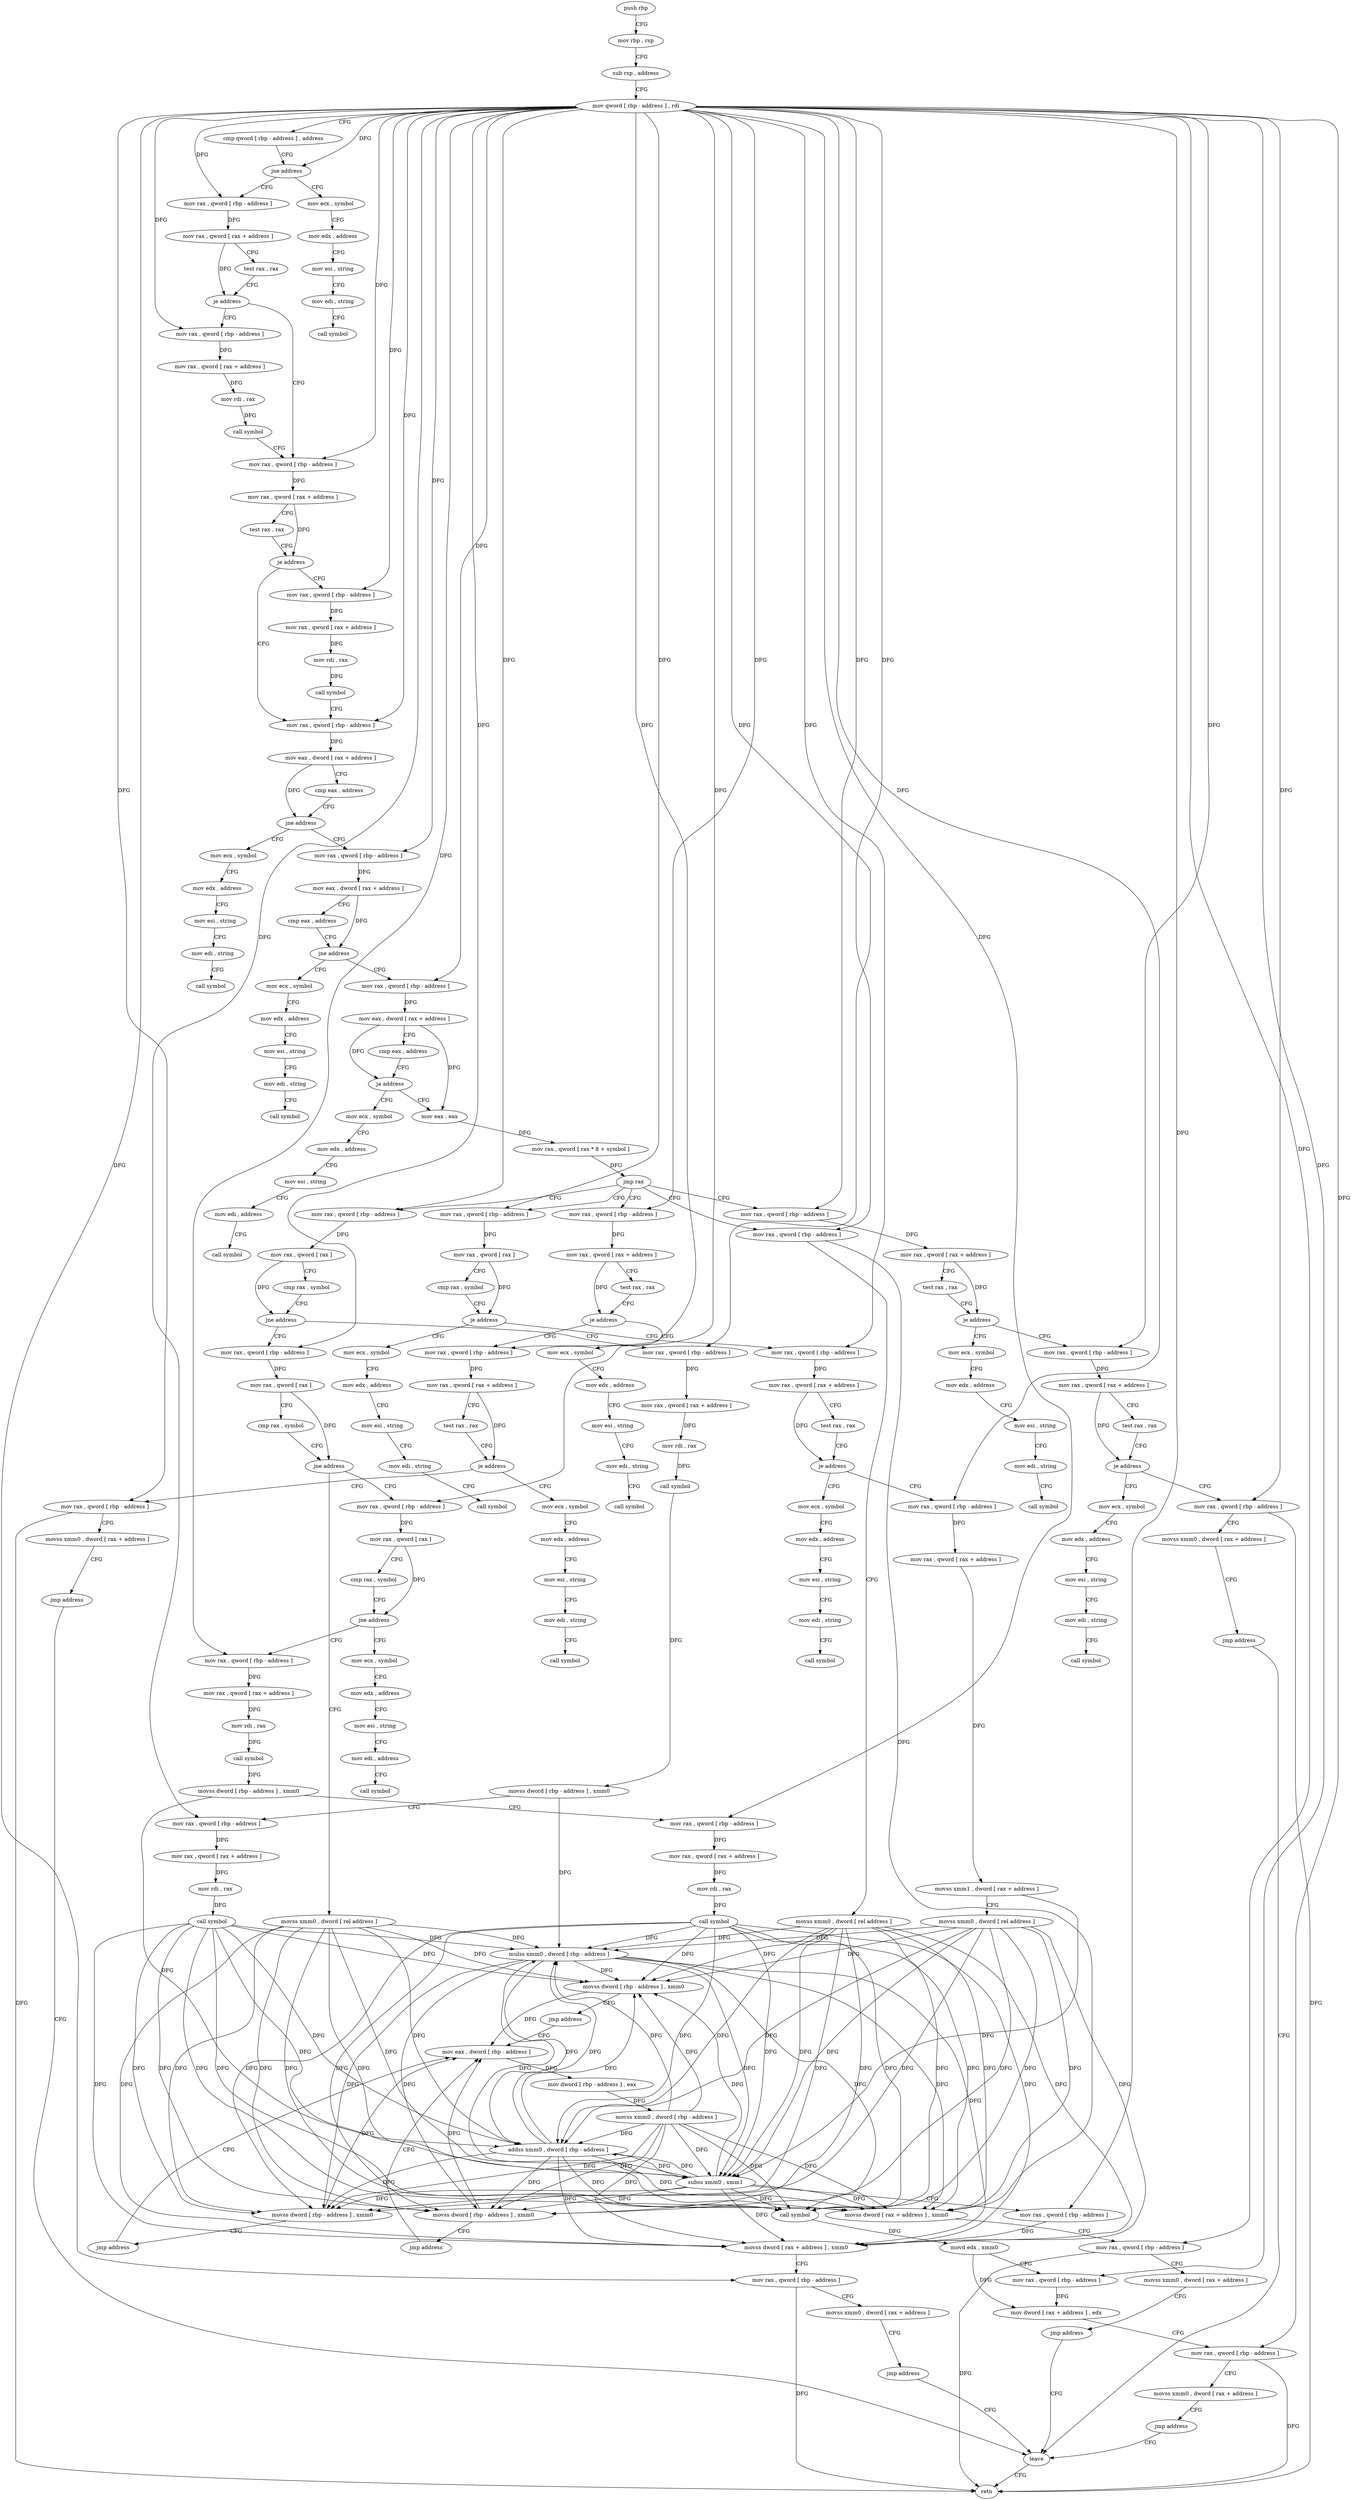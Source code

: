 digraph "func" {
"4231741" [label = "push rbp" ]
"4231742" [label = "mov rbp , rsp" ]
"4231745" [label = "sub rsp , address" ]
"4231749" [label = "mov qword [ rbp - address ] , rdi" ]
"4231753" [label = "cmp qword [ rbp - address ] , address" ]
"4231758" [label = "jne address" ]
"4231785" [label = "mov rax , qword [ rbp - address ]" ]
"4231760" [label = "mov ecx , symbol" ]
"4231789" [label = "mov rax , qword [ rax + address ]" ]
"4231796" [label = "test rax , rax" ]
"4231799" [label = "je address" ]
"4231820" [label = "mov rax , qword [ rbp - address ]" ]
"4231801" [label = "mov rax , qword [ rbp - address ]" ]
"4231765" [label = "mov edx , address" ]
"4231770" [label = "mov esi , string" ]
"4231775" [label = "mov edi , string" ]
"4231780" [label = "call symbol" ]
"4231824" [label = "mov rax , qword [ rax + address ]" ]
"4231831" [label = "test rax , rax" ]
"4231834" [label = "je address" ]
"4231855" [label = "mov rax , qword [ rbp - address ]" ]
"4231836" [label = "mov rax , qword [ rbp - address ]" ]
"4231805" [label = "mov rax , qword [ rax + address ]" ]
"4231812" [label = "mov rdi , rax" ]
"4231815" [label = "call symbol" ]
"4231859" [label = "mov eax , dword [ rax + address ]" ]
"4231862" [label = "cmp eax , address" ]
"4231865" [label = "jne address" ]
"4231892" [label = "mov rax , qword [ rbp - address ]" ]
"4231867" [label = "mov ecx , symbol" ]
"4231840" [label = "mov rax , qword [ rax + address ]" ]
"4231847" [label = "mov rdi , rax" ]
"4231850" [label = "call symbol" ]
"4231896" [label = "mov eax , dword [ rax + address ]" ]
"4231899" [label = "cmp eax , address" ]
"4231902" [label = "jne address" ]
"4231929" [label = "mov rax , qword [ rbp - address ]" ]
"4231904" [label = "mov ecx , symbol" ]
"4231872" [label = "mov edx , address" ]
"4231877" [label = "mov esi , string" ]
"4231882" [label = "mov edi , string" ]
"4231887" [label = "call symbol" ]
"4231933" [label = "mov eax , dword [ rax + address ]" ]
"4231936" [label = "cmp eax , address" ]
"4231939" [label = "ja address" ]
"4232542" [label = "mov ecx , symbol" ]
"4231945" [label = "mov eax , eax" ]
"4231909" [label = "mov edx , address" ]
"4231914" [label = "mov esi , string" ]
"4231919" [label = "mov edi , string" ]
"4231924" [label = "call symbol" ]
"4232547" [label = "mov edx , address" ]
"4232552" [label = "mov esi , string" ]
"4232557" [label = "mov edi , address" ]
"4232562" [label = "call symbol" ]
"4231947" [label = "mov rax , qword [ rax * 8 + symbol ]" ]
"4231955" [label = "jmp rax" ]
"4231957" [label = "mov rax , qword [ rbp - address ]" ]
"4232053" [label = "mov rax , qword [ rbp - address ]" ]
"4232149" [label = "mov rax , qword [ rbp - address ]" ]
"4232281" [label = "mov rax , qword [ rbp - address ]" ]
"4232514" [label = "mov rax , qword [ rbp - address ]" ]
"4231961" [label = "mov rax , qword [ rax + address ]" ]
"4231968" [label = "test rax , rax" ]
"4231971" [label = "je address" ]
"4231998" [label = "mov rax , qword [ rbp - address ]" ]
"4231973" [label = "mov ecx , symbol" ]
"4232057" [label = "mov rax , qword [ rax + address ]" ]
"4232064" [label = "test rax , rax" ]
"4232067" [label = "je address" ]
"4232094" [label = "mov rax , qword [ rbp - address ]" ]
"4232069" [label = "mov ecx , symbol" ]
"4232153" [label = "mov rax , qword [ rax ]" ]
"4232156" [label = "cmp rax , symbol" ]
"4232162" [label = "je address" ]
"4232189" [label = "mov rax , qword [ rbp - address ]" ]
"4232164" [label = "mov ecx , symbol" ]
"4232285" [label = "mov rax , qword [ rax ]" ]
"4232288" [label = "cmp rax , symbol" ]
"4232294" [label = "jne address" ]
"4232351" [label = "mov rax , qword [ rbp - address ]" ]
"4232296" [label = "mov rax , qword [ rbp - address ]" ]
"4232518" [label = "movss xmm0 , dword [ rel address ]" ]
"4232526" [label = "movss dword [ rax + address ] , xmm0" ]
"4232531" [label = "mov rax , qword [ rbp - address ]" ]
"4232535" [label = "movss xmm0 , dword [ rax + address ]" ]
"4232540" [label = "jmp address" ]
"4232567" [label = "leave" ]
"4232002" [label = "mov rax , qword [ rax + address ]" ]
"4232009" [label = "test rax , rax" ]
"4232012" [label = "je address" ]
"4232039" [label = "mov rax , qword [ rbp - address ]" ]
"4232014" [label = "mov ecx , symbol" ]
"4231978" [label = "mov edx , address" ]
"4231983" [label = "mov esi , string" ]
"4231988" [label = "mov edi , string" ]
"4231993" [label = "call symbol" ]
"4232098" [label = "mov rax , qword [ rax + address ]" ]
"4232105" [label = "test rax , rax" ]
"4232108" [label = "je address" ]
"4232135" [label = "mov rax , qword [ rbp - address ]" ]
"4232110" [label = "mov ecx , symbol" ]
"4232074" [label = "mov edx , address" ]
"4232079" [label = "mov esi , string" ]
"4232084" [label = "mov edi , string" ]
"4232089" [label = "call symbol" ]
"4232193" [label = "mov rax , qword [ rax + address ]" ]
"4232200" [label = "test rax , rax" ]
"4232203" [label = "je address" ]
"4232230" [label = "mov rax , qword [ rbp - address ]" ]
"4232205" [label = "mov ecx , symbol" ]
"4232169" [label = "mov edx , address" ]
"4232174" [label = "mov esi , string" ]
"4232179" [label = "mov edi , string" ]
"4232184" [label = "call symbol" ]
"4232355" [label = "mov rax , qword [ rax ]" ]
"4232358" [label = "cmp rax , symbol" ]
"4232364" [label = "jne address" ]
"4232381" [label = "mov rax , qword [ rbp - address ]" ]
"4232366" [label = "movss xmm0 , dword [ rel address ]" ]
"4232300" [label = "mov rax , qword [ rax + address ]" ]
"4232307" [label = "mov rdi , rax" ]
"4232310" [label = "call symbol" ]
"4232315" [label = "movss dword [ rbp - address ] , xmm0" ]
"4232320" [label = "mov rax , qword [ rbp - address ]" ]
"4232324" [label = "mov rax , qword [ rax + address ]" ]
"4232331" [label = "mov rdi , rax" ]
"4232334" [label = "call symbol" ]
"4232339" [label = "mulss xmm0 , dword [ rbp - address ]" ]
"4232344" [label = "movss dword [ rbp - address ] , xmm0" ]
"4232349" [label = "jmp address" ]
"4232476" [label = "mov eax , dword [ rbp - address ]" ]
"4232568" [label = "retn" ]
"4232043" [label = "movss xmm0 , dword [ rax + address ]" ]
"4232048" [label = "jmp address" ]
"4232019" [label = "mov edx , address" ]
"4232024" [label = "mov esi , string" ]
"4232029" [label = "mov edi , string" ]
"4232034" [label = "call symbol" ]
"4232139" [label = "movss xmm0 , dword [ rax + address ]" ]
"4232144" [label = "jmp address" ]
"4232115" [label = "mov edx , address" ]
"4232120" [label = "mov esi , string" ]
"4232125" [label = "mov edi , string" ]
"4232130" [label = "call symbol" ]
"4232234" [label = "mov rax , qword [ rax + address ]" ]
"4232241" [label = "movss xmm1 , dword [ rax + address ]" ]
"4232246" [label = "movss xmm0 , dword [ rel address ]" ]
"4232254" [label = "subss xmm0 , xmm1" ]
"4232258" [label = "mov rax , qword [ rbp - address ]" ]
"4232262" [label = "movss dword [ rax + address ] , xmm0" ]
"4232267" [label = "mov rax , qword [ rbp - address ]" ]
"4232271" [label = "movss xmm0 , dword [ rax + address ]" ]
"4232276" [label = "jmp address" ]
"4232210" [label = "mov edx , address" ]
"4232215" [label = "mov esi , string" ]
"4232220" [label = "mov edi , string" ]
"4232225" [label = "call symbol" ]
"4232385" [label = "mov rax , qword [ rax ]" ]
"4232388" [label = "cmp rax , symbol" ]
"4232394" [label = "jne address" ]
"4232451" [label = "mov ecx , symbol" ]
"4232396" [label = "mov rax , qword [ rbp - address ]" ]
"4232374" [label = "movss dword [ rbp - address ] , xmm0" ]
"4232379" [label = "jmp address" ]
"4232479" [label = "mov dword [ rbp - address ] , eax" ]
"4232482" [label = "movss xmm0 , dword [ rbp - address ]" ]
"4232487" [label = "call symbol" ]
"4232492" [label = "movd edx , xmm0" ]
"4232496" [label = "mov rax , qword [ rbp - address ]" ]
"4232500" [label = "mov dword [ rax + address ] , edx" ]
"4232503" [label = "mov rax , qword [ rbp - address ]" ]
"4232507" [label = "movss xmm0 , dword [ rax + address ]" ]
"4232512" [label = "jmp address" ]
"4232456" [label = "mov edx , address" ]
"4232461" [label = "mov esi , string" ]
"4232466" [label = "mov edi , address" ]
"4232471" [label = "call symbol" ]
"4232400" [label = "mov rax , qword [ rax + address ]" ]
"4232407" [label = "mov rdi , rax" ]
"4232410" [label = "call symbol" ]
"4232415" [label = "movss dword [ rbp - address ] , xmm0" ]
"4232420" [label = "mov rax , qword [ rbp - address ]" ]
"4232424" [label = "mov rax , qword [ rax + address ]" ]
"4232431" [label = "mov rdi , rax" ]
"4232434" [label = "call symbol" ]
"4232439" [label = "addss xmm0 , dword [ rbp - address ]" ]
"4232444" [label = "movss dword [ rbp - address ] , xmm0" ]
"4232449" [label = "jmp address" ]
"4231741" -> "4231742" [ label = "CFG" ]
"4231742" -> "4231745" [ label = "CFG" ]
"4231745" -> "4231749" [ label = "CFG" ]
"4231749" -> "4231753" [ label = "CFG" ]
"4231749" -> "4231758" [ label = "DFG" ]
"4231749" -> "4231785" [ label = "DFG" ]
"4231749" -> "4231820" [ label = "DFG" ]
"4231749" -> "4231801" [ label = "DFG" ]
"4231749" -> "4231855" [ label = "DFG" ]
"4231749" -> "4231836" [ label = "DFG" ]
"4231749" -> "4231892" [ label = "DFG" ]
"4231749" -> "4231929" [ label = "DFG" ]
"4231749" -> "4231957" [ label = "DFG" ]
"4231749" -> "4232053" [ label = "DFG" ]
"4231749" -> "4232149" [ label = "DFG" ]
"4231749" -> "4232281" [ label = "DFG" ]
"4231749" -> "4232514" [ label = "DFG" ]
"4231749" -> "4232531" [ label = "DFG" ]
"4231749" -> "4231998" [ label = "DFG" ]
"4231749" -> "4232094" [ label = "DFG" ]
"4231749" -> "4232189" [ label = "DFG" ]
"4231749" -> "4232351" [ label = "DFG" ]
"4231749" -> "4232296" [ label = "DFG" ]
"4231749" -> "4232320" [ label = "DFG" ]
"4231749" -> "4232039" [ label = "DFG" ]
"4231749" -> "4232135" [ label = "DFG" ]
"4231749" -> "4232230" [ label = "DFG" ]
"4231749" -> "4232258" [ label = "DFG" ]
"4231749" -> "4232267" [ label = "DFG" ]
"4231749" -> "4232381" [ label = "DFG" ]
"4231749" -> "4232496" [ label = "DFG" ]
"4231749" -> "4232503" [ label = "DFG" ]
"4231749" -> "4232396" [ label = "DFG" ]
"4231749" -> "4232420" [ label = "DFG" ]
"4231753" -> "4231758" [ label = "CFG" ]
"4231758" -> "4231785" [ label = "CFG" ]
"4231758" -> "4231760" [ label = "CFG" ]
"4231785" -> "4231789" [ label = "DFG" ]
"4231760" -> "4231765" [ label = "CFG" ]
"4231789" -> "4231796" [ label = "CFG" ]
"4231789" -> "4231799" [ label = "DFG" ]
"4231796" -> "4231799" [ label = "CFG" ]
"4231799" -> "4231820" [ label = "CFG" ]
"4231799" -> "4231801" [ label = "CFG" ]
"4231820" -> "4231824" [ label = "DFG" ]
"4231801" -> "4231805" [ label = "DFG" ]
"4231765" -> "4231770" [ label = "CFG" ]
"4231770" -> "4231775" [ label = "CFG" ]
"4231775" -> "4231780" [ label = "CFG" ]
"4231824" -> "4231831" [ label = "CFG" ]
"4231824" -> "4231834" [ label = "DFG" ]
"4231831" -> "4231834" [ label = "CFG" ]
"4231834" -> "4231855" [ label = "CFG" ]
"4231834" -> "4231836" [ label = "CFG" ]
"4231855" -> "4231859" [ label = "DFG" ]
"4231836" -> "4231840" [ label = "DFG" ]
"4231805" -> "4231812" [ label = "DFG" ]
"4231812" -> "4231815" [ label = "DFG" ]
"4231815" -> "4231820" [ label = "CFG" ]
"4231859" -> "4231862" [ label = "CFG" ]
"4231859" -> "4231865" [ label = "DFG" ]
"4231862" -> "4231865" [ label = "CFG" ]
"4231865" -> "4231892" [ label = "CFG" ]
"4231865" -> "4231867" [ label = "CFG" ]
"4231892" -> "4231896" [ label = "DFG" ]
"4231867" -> "4231872" [ label = "CFG" ]
"4231840" -> "4231847" [ label = "DFG" ]
"4231847" -> "4231850" [ label = "DFG" ]
"4231850" -> "4231855" [ label = "CFG" ]
"4231896" -> "4231899" [ label = "CFG" ]
"4231896" -> "4231902" [ label = "DFG" ]
"4231899" -> "4231902" [ label = "CFG" ]
"4231902" -> "4231929" [ label = "CFG" ]
"4231902" -> "4231904" [ label = "CFG" ]
"4231929" -> "4231933" [ label = "DFG" ]
"4231904" -> "4231909" [ label = "CFG" ]
"4231872" -> "4231877" [ label = "CFG" ]
"4231877" -> "4231882" [ label = "CFG" ]
"4231882" -> "4231887" [ label = "CFG" ]
"4231933" -> "4231936" [ label = "CFG" ]
"4231933" -> "4231939" [ label = "DFG" ]
"4231933" -> "4231945" [ label = "DFG" ]
"4231936" -> "4231939" [ label = "CFG" ]
"4231939" -> "4232542" [ label = "CFG" ]
"4231939" -> "4231945" [ label = "CFG" ]
"4232542" -> "4232547" [ label = "CFG" ]
"4231945" -> "4231947" [ label = "DFG" ]
"4231909" -> "4231914" [ label = "CFG" ]
"4231914" -> "4231919" [ label = "CFG" ]
"4231919" -> "4231924" [ label = "CFG" ]
"4232547" -> "4232552" [ label = "CFG" ]
"4232552" -> "4232557" [ label = "CFG" ]
"4232557" -> "4232562" [ label = "CFG" ]
"4231947" -> "4231955" [ label = "DFG" ]
"4231955" -> "4231957" [ label = "CFG" ]
"4231955" -> "4232053" [ label = "CFG" ]
"4231955" -> "4232149" [ label = "CFG" ]
"4231955" -> "4232281" [ label = "CFG" ]
"4231955" -> "4232514" [ label = "CFG" ]
"4231957" -> "4231961" [ label = "DFG" ]
"4232053" -> "4232057" [ label = "DFG" ]
"4232149" -> "4232153" [ label = "DFG" ]
"4232281" -> "4232285" [ label = "DFG" ]
"4232514" -> "4232518" [ label = "CFG" ]
"4232514" -> "4232526" [ label = "DFG" ]
"4231961" -> "4231968" [ label = "CFG" ]
"4231961" -> "4231971" [ label = "DFG" ]
"4231968" -> "4231971" [ label = "CFG" ]
"4231971" -> "4231998" [ label = "CFG" ]
"4231971" -> "4231973" [ label = "CFG" ]
"4231998" -> "4232002" [ label = "DFG" ]
"4231973" -> "4231978" [ label = "CFG" ]
"4232057" -> "4232064" [ label = "CFG" ]
"4232057" -> "4232067" [ label = "DFG" ]
"4232064" -> "4232067" [ label = "CFG" ]
"4232067" -> "4232094" [ label = "CFG" ]
"4232067" -> "4232069" [ label = "CFG" ]
"4232094" -> "4232098" [ label = "DFG" ]
"4232069" -> "4232074" [ label = "CFG" ]
"4232153" -> "4232156" [ label = "CFG" ]
"4232153" -> "4232162" [ label = "DFG" ]
"4232156" -> "4232162" [ label = "CFG" ]
"4232162" -> "4232189" [ label = "CFG" ]
"4232162" -> "4232164" [ label = "CFG" ]
"4232189" -> "4232193" [ label = "DFG" ]
"4232164" -> "4232169" [ label = "CFG" ]
"4232285" -> "4232288" [ label = "CFG" ]
"4232285" -> "4232294" [ label = "DFG" ]
"4232288" -> "4232294" [ label = "CFG" ]
"4232294" -> "4232351" [ label = "CFG" ]
"4232294" -> "4232296" [ label = "CFG" ]
"4232351" -> "4232355" [ label = "DFG" ]
"4232296" -> "4232300" [ label = "DFG" ]
"4232518" -> "4232526" [ label = "DFG" ]
"4232518" -> "4232339" [ label = "DFG" ]
"4232518" -> "4232344" [ label = "DFG" ]
"4232518" -> "4232254" [ label = "DFG" ]
"4232518" -> "4232262" [ label = "DFG" ]
"4232518" -> "4232374" [ label = "DFG" ]
"4232518" -> "4232487" [ label = "DFG" ]
"4232518" -> "4232439" [ label = "DFG" ]
"4232518" -> "4232444" [ label = "DFG" ]
"4232526" -> "4232531" [ label = "CFG" ]
"4232531" -> "4232535" [ label = "CFG" ]
"4232531" -> "4232568" [ label = "DFG" ]
"4232535" -> "4232540" [ label = "CFG" ]
"4232540" -> "4232567" [ label = "CFG" ]
"4232567" -> "4232568" [ label = "CFG" ]
"4232002" -> "4232009" [ label = "CFG" ]
"4232002" -> "4232012" [ label = "DFG" ]
"4232009" -> "4232012" [ label = "CFG" ]
"4232012" -> "4232039" [ label = "CFG" ]
"4232012" -> "4232014" [ label = "CFG" ]
"4232039" -> "4232043" [ label = "CFG" ]
"4232039" -> "4232568" [ label = "DFG" ]
"4232014" -> "4232019" [ label = "CFG" ]
"4231978" -> "4231983" [ label = "CFG" ]
"4231983" -> "4231988" [ label = "CFG" ]
"4231988" -> "4231993" [ label = "CFG" ]
"4232098" -> "4232105" [ label = "CFG" ]
"4232098" -> "4232108" [ label = "DFG" ]
"4232105" -> "4232108" [ label = "CFG" ]
"4232108" -> "4232135" [ label = "CFG" ]
"4232108" -> "4232110" [ label = "CFG" ]
"4232135" -> "4232139" [ label = "CFG" ]
"4232135" -> "4232568" [ label = "DFG" ]
"4232110" -> "4232115" [ label = "CFG" ]
"4232074" -> "4232079" [ label = "CFG" ]
"4232079" -> "4232084" [ label = "CFG" ]
"4232084" -> "4232089" [ label = "CFG" ]
"4232193" -> "4232200" [ label = "CFG" ]
"4232193" -> "4232203" [ label = "DFG" ]
"4232200" -> "4232203" [ label = "CFG" ]
"4232203" -> "4232230" [ label = "CFG" ]
"4232203" -> "4232205" [ label = "CFG" ]
"4232230" -> "4232234" [ label = "DFG" ]
"4232205" -> "4232210" [ label = "CFG" ]
"4232169" -> "4232174" [ label = "CFG" ]
"4232174" -> "4232179" [ label = "CFG" ]
"4232179" -> "4232184" [ label = "CFG" ]
"4232355" -> "4232358" [ label = "CFG" ]
"4232355" -> "4232364" [ label = "DFG" ]
"4232358" -> "4232364" [ label = "CFG" ]
"4232364" -> "4232381" [ label = "CFG" ]
"4232364" -> "4232366" [ label = "CFG" ]
"4232381" -> "4232385" [ label = "DFG" ]
"4232366" -> "4232374" [ label = "DFG" ]
"4232366" -> "4232526" [ label = "DFG" ]
"4232366" -> "4232344" [ label = "DFG" ]
"4232366" -> "4232262" [ label = "DFG" ]
"4232366" -> "4232339" [ label = "DFG" ]
"4232366" -> "4232254" [ label = "DFG" ]
"4232366" -> "4232487" [ label = "DFG" ]
"4232366" -> "4232439" [ label = "DFG" ]
"4232366" -> "4232444" [ label = "DFG" ]
"4232300" -> "4232307" [ label = "DFG" ]
"4232307" -> "4232310" [ label = "DFG" ]
"4232310" -> "4232315" [ label = "DFG" ]
"4232315" -> "4232320" [ label = "CFG" ]
"4232315" -> "4232339" [ label = "DFG" ]
"4232320" -> "4232324" [ label = "DFG" ]
"4232324" -> "4232331" [ label = "DFG" ]
"4232331" -> "4232334" [ label = "DFG" ]
"4232334" -> "4232339" [ label = "DFG" ]
"4232334" -> "4232526" [ label = "DFG" ]
"4232334" -> "4232344" [ label = "DFG" ]
"4232334" -> "4232254" [ label = "DFG" ]
"4232334" -> "4232262" [ label = "DFG" ]
"4232334" -> "4232374" [ label = "DFG" ]
"4232334" -> "4232487" [ label = "DFG" ]
"4232334" -> "4232439" [ label = "DFG" ]
"4232334" -> "4232444" [ label = "DFG" ]
"4232339" -> "4232344" [ label = "DFG" ]
"4232339" -> "4232526" [ label = "DFG" ]
"4232339" -> "4232254" [ label = "DFG" ]
"4232339" -> "4232262" [ label = "DFG" ]
"4232339" -> "4232374" [ label = "DFG" ]
"4232339" -> "4232487" [ label = "DFG" ]
"4232339" -> "4232439" [ label = "DFG" ]
"4232339" -> "4232444" [ label = "DFG" ]
"4232344" -> "4232349" [ label = "CFG" ]
"4232344" -> "4232476" [ label = "DFG" ]
"4232349" -> "4232476" [ label = "CFG" ]
"4232476" -> "4232479" [ label = "DFG" ]
"4232043" -> "4232048" [ label = "CFG" ]
"4232048" -> "4232567" [ label = "CFG" ]
"4232019" -> "4232024" [ label = "CFG" ]
"4232024" -> "4232029" [ label = "CFG" ]
"4232029" -> "4232034" [ label = "CFG" ]
"4232139" -> "4232144" [ label = "CFG" ]
"4232144" -> "4232567" [ label = "CFG" ]
"4232115" -> "4232120" [ label = "CFG" ]
"4232120" -> "4232125" [ label = "CFG" ]
"4232125" -> "4232130" [ label = "CFG" ]
"4232234" -> "4232241" [ label = "DFG" ]
"4232241" -> "4232246" [ label = "CFG" ]
"4232241" -> "4232254" [ label = "DFG" ]
"4232246" -> "4232254" [ label = "DFG" ]
"4232246" -> "4232526" [ label = "DFG" ]
"4232246" -> "4232344" [ label = "DFG" ]
"4232246" -> "4232339" [ label = "DFG" ]
"4232246" -> "4232262" [ label = "DFG" ]
"4232246" -> "4232374" [ label = "DFG" ]
"4232246" -> "4232487" [ label = "DFG" ]
"4232246" -> "4232439" [ label = "DFG" ]
"4232246" -> "4232444" [ label = "DFG" ]
"4232254" -> "4232258" [ label = "CFG" ]
"4232254" -> "4232526" [ label = "DFG" ]
"4232254" -> "4232344" [ label = "DFG" ]
"4232254" -> "4232339" [ label = "DFG" ]
"4232254" -> "4232262" [ label = "DFG" ]
"4232254" -> "4232374" [ label = "DFG" ]
"4232254" -> "4232487" [ label = "DFG" ]
"4232254" -> "4232439" [ label = "DFG" ]
"4232254" -> "4232444" [ label = "DFG" ]
"4232258" -> "4232262" [ label = "DFG" ]
"4232262" -> "4232267" [ label = "CFG" ]
"4232267" -> "4232271" [ label = "CFG" ]
"4232267" -> "4232568" [ label = "DFG" ]
"4232271" -> "4232276" [ label = "CFG" ]
"4232276" -> "4232567" [ label = "CFG" ]
"4232210" -> "4232215" [ label = "CFG" ]
"4232215" -> "4232220" [ label = "CFG" ]
"4232220" -> "4232225" [ label = "CFG" ]
"4232385" -> "4232388" [ label = "CFG" ]
"4232385" -> "4232394" [ label = "DFG" ]
"4232388" -> "4232394" [ label = "CFG" ]
"4232394" -> "4232451" [ label = "CFG" ]
"4232394" -> "4232396" [ label = "CFG" ]
"4232451" -> "4232456" [ label = "CFG" ]
"4232396" -> "4232400" [ label = "DFG" ]
"4232374" -> "4232379" [ label = "CFG" ]
"4232374" -> "4232476" [ label = "DFG" ]
"4232379" -> "4232476" [ label = "CFG" ]
"4232479" -> "4232482" [ label = "DFG" ]
"4232482" -> "4232487" [ label = "DFG" ]
"4232482" -> "4232526" [ label = "DFG" ]
"4232482" -> "4232344" [ label = "DFG" ]
"4232482" -> "4232262" [ label = "DFG" ]
"4232482" -> "4232374" [ label = "DFG" ]
"4232482" -> "4232339" [ label = "DFG" ]
"4232482" -> "4232254" [ label = "DFG" ]
"4232482" -> "4232439" [ label = "DFG" ]
"4232482" -> "4232444" [ label = "DFG" ]
"4232487" -> "4232492" [ label = "DFG" ]
"4232492" -> "4232496" [ label = "CFG" ]
"4232492" -> "4232500" [ label = "DFG" ]
"4232496" -> "4232500" [ label = "DFG" ]
"4232500" -> "4232503" [ label = "CFG" ]
"4232503" -> "4232507" [ label = "CFG" ]
"4232503" -> "4232568" [ label = "DFG" ]
"4232507" -> "4232512" [ label = "CFG" ]
"4232512" -> "4232567" [ label = "CFG" ]
"4232456" -> "4232461" [ label = "CFG" ]
"4232461" -> "4232466" [ label = "CFG" ]
"4232466" -> "4232471" [ label = "CFG" ]
"4232400" -> "4232407" [ label = "DFG" ]
"4232407" -> "4232410" [ label = "DFG" ]
"4232410" -> "4232415" [ label = "DFG" ]
"4232415" -> "4232420" [ label = "CFG" ]
"4232415" -> "4232439" [ label = "DFG" ]
"4232420" -> "4232424" [ label = "DFG" ]
"4232424" -> "4232431" [ label = "DFG" ]
"4232431" -> "4232434" [ label = "DFG" ]
"4232434" -> "4232439" [ label = "DFG" ]
"4232434" -> "4232526" [ label = "DFG" ]
"4232434" -> "4232344" [ label = "DFG" ]
"4232434" -> "4232262" [ label = "DFG" ]
"4232434" -> "4232374" [ label = "DFG" ]
"4232434" -> "4232487" [ label = "DFG" ]
"4232434" -> "4232339" [ label = "DFG" ]
"4232434" -> "4232254" [ label = "DFG" ]
"4232434" -> "4232444" [ label = "DFG" ]
"4232439" -> "4232444" [ label = "DFG" ]
"4232439" -> "4232526" [ label = "DFG" ]
"4232439" -> "4232344" [ label = "DFG" ]
"4232439" -> "4232262" [ label = "DFG" ]
"4232439" -> "4232374" [ label = "DFG" ]
"4232439" -> "4232487" [ label = "DFG" ]
"4232439" -> "4232339" [ label = "DFG" ]
"4232439" -> "4232254" [ label = "DFG" ]
"4232444" -> "4232449" [ label = "CFG" ]
"4232444" -> "4232476" [ label = "DFG" ]
"4232449" -> "4232476" [ label = "CFG" ]
}

